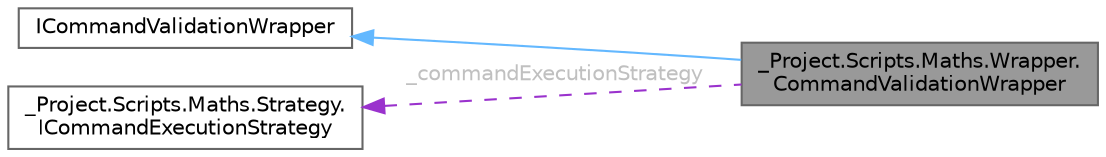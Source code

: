 digraph "_Project.Scripts.Maths.Wrapper.CommandValidationWrapper"
{
 // LATEX_PDF_SIZE
  bgcolor="transparent";
  edge [fontname=Helvetica,fontsize=10,labelfontname=Helvetica,labelfontsize=10];
  node [fontname=Helvetica,fontsize=10,shape=box,height=0.2,width=0.4];
  rankdir="LR";
  Node1 [id="Node000001",label="_Project.Scripts.Maths.Wrapper.\lCommandValidationWrapper",height=0.2,width=0.4,color="gray40", fillcolor="grey60", style="filled", fontcolor="black",tooltip="Класс, отвечающий за первичную проверку введенных выражений на корректность"];
  Node2 -> Node1 [id="edge1_Node000001_Node000002",dir="back",color="steelblue1",style="solid",tooltip=" "];
  Node2 [id="Node000002",label="ICommandValidationWrapper",height=0.2,width=0.4,color="gray40", fillcolor="white", style="filled",URL="$interface___project_1_1_scripts_1_1_maths_1_1_wrapper_1_1_i_command_validation_wrapper.html",tooltip="Интерфейс, отвечающий за проверку введенных выражений на корректность"];
  Node3 -> Node1 [id="edge2_Node000001_Node000003",dir="back",color="darkorchid3",style="dashed",tooltip=" ",label=" _commandExecutionStrategy",fontcolor="grey" ];
  Node3 [id="Node000003",label="_Project.Scripts.Maths.Strategy.\lICommandExecutionStrategy",height=0.2,width=0.4,color="gray40", fillcolor="white", style="filled",URL="$interface___project_1_1_scripts_1_1_maths_1_1_strategy_1_1_i_command_execution_strategy.html",tooltip="Интерфейс, отвечающий за выполнение математических операций"];
}
